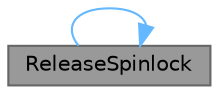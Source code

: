 digraph "ReleaseSpinlock"
{
 // LATEX_PDF_SIZE
  bgcolor="transparent";
  edge [fontname=Helvetica,fontsize=10,labelfontname=Helvetica,labelfontsize=10];
  node [fontname=Helvetica,fontsize=10,shape=box,height=0.2,width=0.4];
  rankdir="LR";
  Node1 [id="Node000001",label="ReleaseSpinlock",height=0.2,width=0.4,color="gray40", fillcolor="grey60", style="filled", fontcolor="black",tooltip="Releases a spin-lock variable."];
  Node1 -> Node1 [id="edge2_Node000001_Node000001",color="steelblue1",style="solid",tooltip=" "];
}
